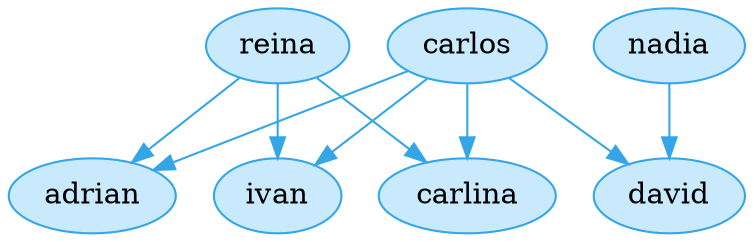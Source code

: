 
digraph genalogy{
    
    
    node [color="#34A6E8" style=radial fillcolor="#C8EAFC" ]
    edge  [color="#34A6E8"]

    carlos -> adrian
    reina -> adrian

    carlos -> ivan
    reina -> ivan

    carlos -> carlina
    reina -> carlina

    nadia -> david
    carlos -> david
}